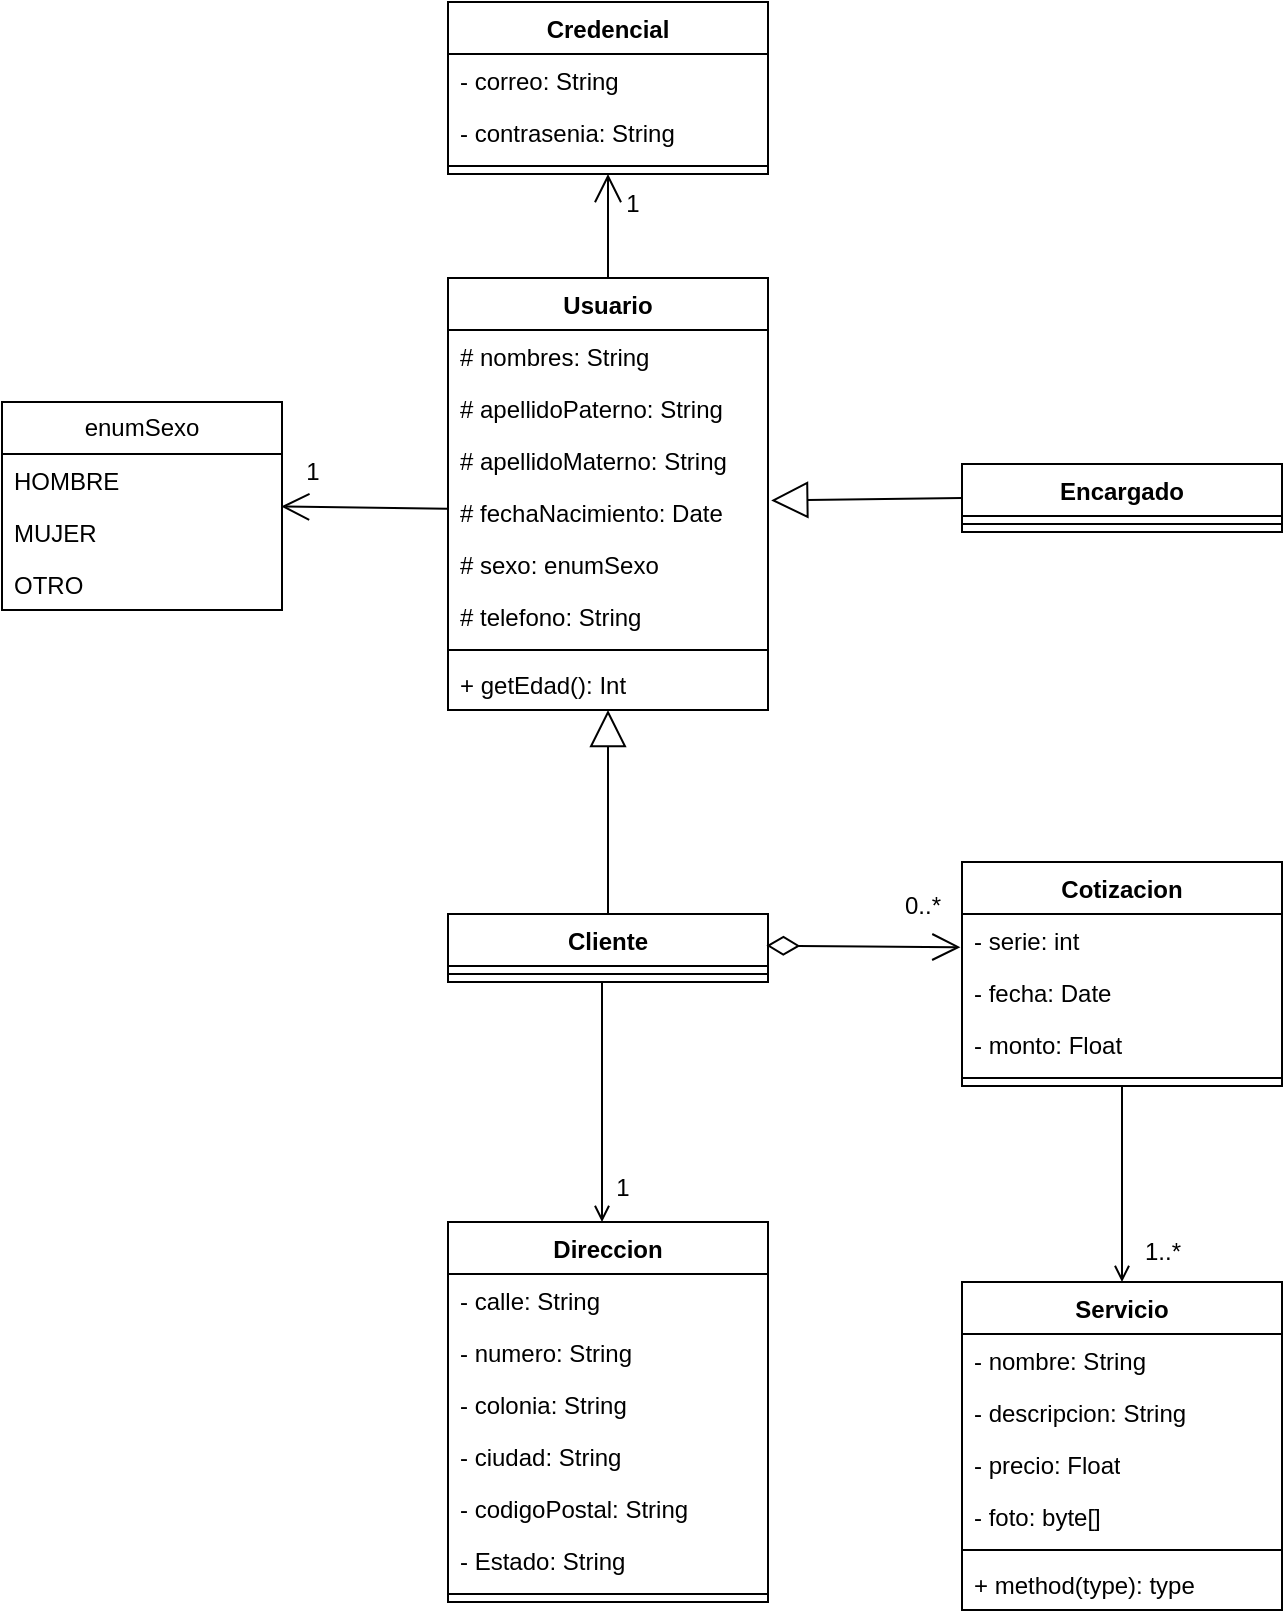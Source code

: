 <mxfile version="24.4.6" type="device" pages="2">
  <diagram name="Diagrama de Clases" id="v7sMq-Pb32Zn0N5tXvmw">
    <mxGraphModel dx="768" dy="454" grid="1" gridSize="10" guides="1" tooltips="1" connect="1" arrows="1" fold="1" page="1" pageScale="1" pageWidth="827" pageHeight="1169" math="0" shadow="0">
      <root>
        <mxCell id="0" />
        <mxCell id="1" parent="0" />
        <mxCell id="QnqvmEOHW77dUtJAw0-s-19" value="Cliente" style="swimlane;fontStyle=1;align=center;verticalAlign=top;childLayout=stackLayout;horizontal=1;startSize=26;horizontalStack=0;resizeParent=1;resizeParentMax=0;resizeLast=0;collapsible=1;marginBottom=0;whiteSpace=wrap;html=1;" parent="1" vertex="1">
          <mxGeometry x="293" y="586" width="160" height="34" as="geometry" />
        </mxCell>
        <mxCell id="QnqvmEOHW77dUtJAw0-s-21" value="" style="line;strokeWidth=1;fillColor=none;align=left;verticalAlign=middle;spacingTop=-1;spacingLeft=3;spacingRight=3;rotatable=0;labelPosition=right;points=[];portConstraint=eastwest;strokeColor=inherit;" parent="QnqvmEOHW77dUtJAw0-s-19" vertex="1">
          <mxGeometry y="26" width="160" height="8" as="geometry" />
        </mxCell>
        <mxCell id="QnqvmEOHW77dUtJAw0-s-33" style="edgeStyle=orthogonalEdgeStyle;rounded=0;orthogonalLoop=1;jettySize=auto;html=1;endArrow=open;endFill=0;" parent="1" source="QnqvmEOHW77dUtJAw0-s-23" target="QnqvmEOHW77dUtJAw0-s-27" edge="1">
          <mxGeometry relative="1" as="geometry" />
        </mxCell>
        <mxCell id="QnqvmEOHW77dUtJAw0-s-23" value="Cotizacion" style="swimlane;fontStyle=1;align=center;verticalAlign=top;childLayout=stackLayout;horizontal=1;startSize=26;horizontalStack=0;resizeParent=1;resizeParentMax=0;resizeLast=0;collapsible=1;marginBottom=0;whiteSpace=wrap;html=1;" parent="1" vertex="1">
          <mxGeometry x="550" y="560" width="160" height="112" as="geometry" />
        </mxCell>
        <mxCell id="QnqvmEOHW77dUtJAw0-s-24" value="- serie: int" style="text;strokeColor=none;fillColor=none;align=left;verticalAlign=top;spacingLeft=4;spacingRight=4;overflow=hidden;rotatable=0;points=[[0,0.5],[1,0.5]];portConstraint=eastwest;whiteSpace=wrap;html=1;" parent="QnqvmEOHW77dUtJAw0-s-23" vertex="1">
          <mxGeometry y="26" width="160" height="26" as="geometry" />
        </mxCell>
        <mxCell id="QnqvmEOHW77dUtJAw0-s-117" value="- fecha: Date" style="text;strokeColor=none;fillColor=none;align=left;verticalAlign=top;spacingLeft=4;spacingRight=4;overflow=hidden;rotatable=0;points=[[0,0.5],[1,0.5]];portConstraint=eastwest;whiteSpace=wrap;html=1;" parent="QnqvmEOHW77dUtJAw0-s-23" vertex="1">
          <mxGeometry y="52" width="160" height="26" as="geometry" />
        </mxCell>
        <mxCell id="QnqvmEOHW77dUtJAw0-s-119" value="- monto: Float" style="text;strokeColor=none;fillColor=none;align=left;verticalAlign=top;spacingLeft=4;spacingRight=4;overflow=hidden;rotatable=0;points=[[0,0.5],[1,0.5]];portConstraint=eastwest;whiteSpace=wrap;html=1;" parent="QnqvmEOHW77dUtJAw0-s-23" vertex="1">
          <mxGeometry y="78" width="160" height="26" as="geometry" />
        </mxCell>
        <mxCell id="QnqvmEOHW77dUtJAw0-s-25" value="" style="line;strokeWidth=1;fillColor=none;align=left;verticalAlign=middle;spacingTop=-1;spacingLeft=3;spacingRight=3;rotatable=0;labelPosition=right;points=[];portConstraint=eastwest;strokeColor=inherit;" parent="QnqvmEOHW77dUtJAw0-s-23" vertex="1">
          <mxGeometry y="104" width="160" height="8" as="geometry" />
        </mxCell>
        <mxCell id="QnqvmEOHW77dUtJAw0-s-27" value="Servicio" style="swimlane;fontStyle=1;align=center;verticalAlign=top;childLayout=stackLayout;horizontal=1;startSize=26;horizontalStack=0;resizeParent=1;resizeParentMax=0;resizeLast=0;collapsible=1;marginBottom=0;whiteSpace=wrap;html=1;" parent="1" vertex="1">
          <mxGeometry x="550" y="770" width="160" height="164" as="geometry" />
        </mxCell>
        <mxCell id="QnqvmEOHW77dUtJAw0-s-28" value="- nombre: String" style="text;strokeColor=none;fillColor=none;align=left;verticalAlign=top;spacingLeft=4;spacingRight=4;overflow=hidden;rotatable=0;points=[[0,0.5],[1,0.5]];portConstraint=eastwest;whiteSpace=wrap;html=1;" parent="QnqvmEOHW77dUtJAw0-s-27" vertex="1">
          <mxGeometry y="26" width="160" height="26" as="geometry" />
        </mxCell>
        <mxCell id="QnqvmEOHW77dUtJAw0-s-112" value="- descripcion: String" style="text;strokeColor=none;fillColor=none;align=left;verticalAlign=top;spacingLeft=4;spacingRight=4;overflow=hidden;rotatable=0;points=[[0,0.5],[1,0.5]];portConstraint=eastwest;whiteSpace=wrap;html=1;" parent="QnqvmEOHW77dUtJAw0-s-27" vertex="1">
          <mxGeometry y="52" width="160" height="26" as="geometry" />
        </mxCell>
        <mxCell id="QnqvmEOHW77dUtJAw0-s-113" value="- precio: Float" style="text;strokeColor=none;fillColor=none;align=left;verticalAlign=top;spacingLeft=4;spacingRight=4;overflow=hidden;rotatable=0;points=[[0,0.5],[1,0.5]];portConstraint=eastwest;whiteSpace=wrap;html=1;" parent="QnqvmEOHW77dUtJAw0-s-27" vertex="1">
          <mxGeometry y="78" width="160" height="26" as="geometry" />
        </mxCell>
        <mxCell id="QnqvmEOHW77dUtJAw0-s-114" value="- foto: byte[]" style="text;strokeColor=none;fillColor=none;align=left;verticalAlign=top;spacingLeft=4;spacingRight=4;overflow=hidden;rotatable=0;points=[[0,0.5],[1,0.5]];portConstraint=eastwest;whiteSpace=wrap;html=1;" parent="QnqvmEOHW77dUtJAw0-s-27" vertex="1">
          <mxGeometry y="104" width="160" height="26" as="geometry" />
        </mxCell>
        <mxCell id="QnqvmEOHW77dUtJAw0-s-29" value="" style="line;strokeWidth=1;fillColor=none;align=left;verticalAlign=middle;spacingTop=-1;spacingLeft=3;spacingRight=3;rotatable=0;labelPosition=right;points=[];portConstraint=eastwest;strokeColor=inherit;" parent="QnqvmEOHW77dUtJAw0-s-27" vertex="1">
          <mxGeometry y="130" width="160" height="8" as="geometry" />
        </mxCell>
        <mxCell id="QnqvmEOHW77dUtJAw0-s-30" value="+ method(type): type" style="text;strokeColor=none;fillColor=none;align=left;verticalAlign=top;spacingLeft=4;spacingRight=4;overflow=hidden;rotatable=0;points=[[0,0.5],[1,0.5]];portConstraint=eastwest;whiteSpace=wrap;html=1;" parent="QnqvmEOHW77dUtJAw0-s-27" vertex="1">
          <mxGeometry y="138" width="160" height="26" as="geometry" />
        </mxCell>
        <mxCell id="QnqvmEOHW77dUtJAw0-s-32" value="" style="endArrow=open;html=1;endSize=12;startArrow=diamondThin;startSize=14;startFill=0;edgeStyle=orthogonalEdgeStyle;align=left;verticalAlign=bottom;rounded=0;exitX=0.995;exitY=0.608;exitDx=0;exitDy=0;exitPerimeter=0;entryX=-0.005;entryY=0.638;entryDx=0;entryDy=0;entryPerimeter=0;" parent="1" target="QnqvmEOHW77dUtJAw0-s-24" edge="1">
          <mxGeometry x="-1" y="3" relative="1" as="geometry">
            <mxPoint x="452.2" y="601.808" as="sourcePoint" />
            <mxPoint x="590" y="602.71" as="targetPoint" />
          </mxGeometry>
        </mxCell>
        <mxCell id="QnqvmEOHW77dUtJAw0-s-34" value="0..*" style="text;html=1;align=center;verticalAlign=middle;resizable=0;points=[];autosize=1;strokeColor=none;fillColor=none;" parent="1" vertex="1">
          <mxGeometry x="510" y="567" width="40" height="30" as="geometry" />
        </mxCell>
        <mxCell id="QnqvmEOHW77dUtJAw0-s-35" value="1..*" style="text;html=1;align=center;verticalAlign=middle;resizable=0;points=[];autosize=1;strokeColor=none;fillColor=none;" parent="1" vertex="1">
          <mxGeometry x="630" y="740" width="40" height="30" as="geometry" />
        </mxCell>
        <mxCell id="QnqvmEOHW77dUtJAw0-s-62" value="Usuario" style="swimlane;fontStyle=1;align=center;verticalAlign=top;childLayout=stackLayout;horizontal=1;startSize=26;horizontalStack=0;resizeParent=1;resizeParentMax=0;resizeLast=0;collapsible=1;marginBottom=0;whiteSpace=wrap;html=1;" parent="1" vertex="1">
          <mxGeometry x="293" y="268" width="160" height="216" as="geometry" />
        </mxCell>
        <mxCell id="QnqvmEOHW77dUtJAw0-s-63" value="# nombres: String" style="text;strokeColor=none;fillColor=none;align=left;verticalAlign=top;spacingLeft=4;spacingRight=4;overflow=hidden;rotatable=0;points=[[0,0.5],[1,0.5]];portConstraint=eastwest;whiteSpace=wrap;html=1;" parent="QnqvmEOHW77dUtJAw0-s-62" vertex="1">
          <mxGeometry y="26" width="160" height="26" as="geometry" />
        </mxCell>
        <mxCell id="QnqvmEOHW77dUtJAw0-s-64" value="# apellidoPaterno: String" style="text;strokeColor=none;fillColor=none;align=left;verticalAlign=top;spacingLeft=4;spacingRight=4;overflow=hidden;rotatable=0;points=[[0,0.5],[1,0.5]];portConstraint=eastwest;whiteSpace=wrap;html=1;" parent="QnqvmEOHW77dUtJAw0-s-62" vertex="1">
          <mxGeometry y="52" width="160" height="26" as="geometry" />
        </mxCell>
        <mxCell id="QnqvmEOHW77dUtJAw0-s-65" value="# apellidoMaterno: String" style="text;strokeColor=none;fillColor=none;align=left;verticalAlign=top;spacingLeft=4;spacingRight=4;overflow=hidden;rotatable=0;points=[[0,0.5],[1,0.5]];portConstraint=eastwest;whiteSpace=wrap;html=1;" parent="QnqvmEOHW77dUtJAw0-s-62" vertex="1">
          <mxGeometry y="78" width="160" height="26" as="geometry" />
        </mxCell>
        <mxCell id="QnqvmEOHW77dUtJAw0-s-66" value="# fechaNacimiento: Date" style="text;strokeColor=none;fillColor=none;align=left;verticalAlign=top;spacingLeft=4;spacingRight=4;overflow=hidden;rotatable=0;points=[[0,0.5],[1,0.5]];portConstraint=eastwest;whiteSpace=wrap;html=1;" parent="QnqvmEOHW77dUtJAw0-s-62" vertex="1">
          <mxGeometry y="104" width="160" height="26" as="geometry" />
        </mxCell>
        <mxCell id="QnqvmEOHW77dUtJAw0-s-67" value="# sexo: enumSexo" style="text;strokeColor=none;fillColor=none;align=left;verticalAlign=top;spacingLeft=4;spacingRight=4;overflow=hidden;rotatable=0;points=[[0,0.5],[1,0.5]];portConstraint=eastwest;whiteSpace=wrap;html=1;" parent="QnqvmEOHW77dUtJAw0-s-62" vertex="1">
          <mxGeometry y="130" width="160" height="26" as="geometry" />
        </mxCell>
        <mxCell id="QnqvmEOHW77dUtJAw0-s-68" value="# telefono: String" style="text;strokeColor=none;fillColor=none;align=left;verticalAlign=top;spacingLeft=4;spacingRight=4;overflow=hidden;rotatable=0;points=[[0,0.5],[1,0.5]];portConstraint=eastwest;whiteSpace=wrap;html=1;" parent="QnqvmEOHW77dUtJAw0-s-62" vertex="1">
          <mxGeometry y="156" width="160" height="26" as="geometry" />
        </mxCell>
        <mxCell id="QnqvmEOHW77dUtJAw0-s-69" value="" style="line;strokeWidth=1;fillColor=none;align=left;verticalAlign=middle;spacingTop=-1;spacingLeft=3;spacingRight=3;rotatable=0;labelPosition=right;points=[];portConstraint=eastwest;strokeColor=inherit;" parent="QnqvmEOHW77dUtJAw0-s-62" vertex="1">
          <mxGeometry y="182" width="160" height="8" as="geometry" />
        </mxCell>
        <mxCell id="QnqvmEOHW77dUtJAw0-s-70" value="+ getEdad(): Int" style="text;strokeColor=none;fillColor=none;align=left;verticalAlign=top;spacingLeft=4;spacingRight=4;overflow=hidden;rotatable=0;points=[[0,0.5],[1,0.5]];portConstraint=eastwest;whiteSpace=wrap;html=1;" parent="QnqvmEOHW77dUtJAw0-s-62" vertex="1">
          <mxGeometry y="190" width="160" height="26" as="geometry" />
        </mxCell>
        <mxCell id="QnqvmEOHW77dUtJAw0-s-71" value="enumSexo" style="swimlane;fontStyle=0;childLayout=stackLayout;horizontal=1;startSize=26;fillColor=none;horizontalStack=0;resizeParent=1;resizeParentMax=0;resizeLast=0;collapsible=1;marginBottom=0;whiteSpace=wrap;html=1;" parent="1" vertex="1">
          <mxGeometry x="70" y="330" width="140" height="104" as="geometry" />
        </mxCell>
        <mxCell id="QnqvmEOHW77dUtJAw0-s-72" value="HOMBRE" style="text;strokeColor=none;fillColor=none;align=left;verticalAlign=top;spacingLeft=4;spacingRight=4;overflow=hidden;rotatable=0;points=[[0,0.5],[1,0.5]];portConstraint=eastwest;whiteSpace=wrap;html=1;" parent="QnqvmEOHW77dUtJAw0-s-71" vertex="1">
          <mxGeometry y="26" width="140" height="26" as="geometry" />
        </mxCell>
        <mxCell id="QnqvmEOHW77dUtJAw0-s-73" value="MUJER" style="text;strokeColor=none;fillColor=none;align=left;verticalAlign=top;spacingLeft=4;spacingRight=4;overflow=hidden;rotatable=0;points=[[0,0.5],[1,0.5]];portConstraint=eastwest;whiteSpace=wrap;html=1;" parent="QnqvmEOHW77dUtJAw0-s-71" vertex="1">
          <mxGeometry y="52" width="140" height="26" as="geometry" />
        </mxCell>
        <mxCell id="QnqvmEOHW77dUtJAw0-s-74" value="OTRO" style="text;strokeColor=none;fillColor=none;align=left;verticalAlign=top;spacingLeft=4;spacingRight=4;overflow=hidden;rotatable=0;points=[[0,0.5],[1,0.5]];portConstraint=eastwest;whiteSpace=wrap;html=1;" parent="QnqvmEOHW77dUtJAw0-s-71" vertex="1">
          <mxGeometry y="78" width="140" height="26" as="geometry" />
        </mxCell>
        <mxCell id="QnqvmEOHW77dUtJAw0-s-75" value="" style="endArrow=open;endFill=1;endSize=12;html=1;rounded=0;exitX=-0.002;exitY=0.438;exitDx=0;exitDy=0;exitPerimeter=0;entryX=0.997;entryY=1.009;entryDx=0;entryDy=0;entryPerimeter=0;" parent="1" source="QnqvmEOHW77dUtJAw0-s-66" target="QnqvmEOHW77dUtJAw0-s-72" edge="1">
          <mxGeometry width="160" relative="1" as="geometry">
            <mxPoint x="250" y="418" as="sourcePoint" />
            <mxPoint x="230" y="390.203" as="targetPoint" />
          </mxGeometry>
        </mxCell>
        <mxCell id="QnqvmEOHW77dUtJAw0-s-76" value="1" style="text;html=1;align=center;verticalAlign=middle;resizable=0;points=[];autosize=1;strokeColor=none;fillColor=none;rotation=0;" parent="1" vertex="1">
          <mxGeometry x="210" y="350" width="30" height="30" as="geometry" />
        </mxCell>
        <mxCell id="QnqvmEOHW77dUtJAw0-s-77" value="Credencial" style="swimlane;fontStyle=1;align=center;verticalAlign=top;childLayout=stackLayout;horizontal=1;startSize=26;horizontalStack=0;resizeParent=1;resizeParentMax=0;resizeLast=0;collapsible=1;marginBottom=0;whiteSpace=wrap;html=1;" parent="1" vertex="1">
          <mxGeometry x="293" y="130" width="160" height="86" as="geometry" />
        </mxCell>
        <mxCell id="QnqvmEOHW77dUtJAw0-s-78" value="- correo: String" style="text;strokeColor=none;fillColor=none;align=left;verticalAlign=top;spacingLeft=4;spacingRight=4;overflow=hidden;rotatable=0;points=[[0,0.5],[1,0.5]];portConstraint=eastwest;whiteSpace=wrap;html=1;" parent="QnqvmEOHW77dUtJAw0-s-77" vertex="1">
          <mxGeometry y="26" width="160" height="26" as="geometry" />
        </mxCell>
        <mxCell id="QnqvmEOHW77dUtJAw0-s-79" value="- contrasenia: String" style="text;strokeColor=none;fillColor=none;align=left;verticalAlign=top;spacingLeft=4;spacingRight=4;overflow=hidden;rotatable=0;points=[[0,0.5],[1,0.5]];portConstraint=eastwest;whiteSpace=wrap;html=1;" parent="QnqvmEOHW77dUtJAw0-s-77" vertex="1">
          <mxGeometry y="52" width="160" height="26" as="geometry" />
        </mxCell>
        <mxCell id="QnqvmEOHW77dUtJAw0-s-80" value="" style="line;strokeWidth=1;fillColor=none;align=left;verticalAlign=middle;spacingTop=-1;spacingLeft=3;spacingRight=3;rotatable=0;labelPosition=right;points=[];portConstraint=eastwest;strokeColor=inherit;" parent="QnqvmEOHW77dUtJAw0-s-77" vertex="1">
          <mxGeometry y="78" width="160" height="8" as="geometry" />
        </mxCell>
        <mxCell id="QnqvmEOHW77dUtJAw0-s-81" value="" style="endArrow=open;endFill=1;endSize=12;html=1;rounded=0;exitX=0.5;exitY=0;exitDx=0;exitDy=0;entryX=0.5;entryY=1;entryDx=0;entryDy=0;" parent="1" source="QnqvmEOHW77dUtJAw0-s-62" target="QnqvmEOHW77dUtJAw0-s-77" edge="1">
          <mxGeometry width="160" relative="1" as="geometry">
            <mxPoint x="373" y="288" as="sourcePoint" />
            <mxPoint x="170" y="419" as="targetPoint" />
          </mxGeometry>
        </mxCell>
        <mxCell id="QnqvmEOHW77dUtJAw0-s-82" value="1" style="text;html=1;align=center;verticalAlign=middle;resizable=0;points=[];autosize=1;strokeColor=none;fillColor=none;" parent="1" vertex="1">
          <mxGeometry x="370" y="216" width="30" height="30" as="geometry" />
        </mxCell>
        <mxCell id="QnqvmEOHW77dUtJAw0-s-84" value="" style="endArrow=block;endSize=16;endFill=0;html=1;rounded=0;exitX=0.5;exitY=0;exitDx=0;exitDy=0;" parent="1" source="QnqvmEOHW77dUtJAw0-s-19" target="QnqvmEOHW77dUtJAw0-s-70" edge="1">
          <mxGeometry width="160" relative="1" as="geometry">
            <mxPoint x="470" y="430" as="sourcePoint" />
            <mxPoint x="630" y="430" as="targetPoint" />
          </mxGeometry>
        </mxCell>
        <mxCell id="QnqvmEOHW77dUtJAw0-s-85" value="Encargado" style="swimlane;fontStyle=1;align=center;verticalAlign=top;childLayout=stackLayout;horizontal=1;startSize=26;horizontalStack=0;resizeParent=1;resizeParentMax=0;resizeLast=0;collapsible=1;marginBottom=0;whiteSpace=wrap;html=1;" parent="1" vertex="1">
          <mxGeometry x="550" y="361" width="160" height="34" as="geometry" />
        </mxCell>
        <mxCell id="QnqvmEOHW77dUtJAw0-s-87" value="" style="line;strokeWidth=1;fillColor=none;align=left;verticalAlign=middle;spacingTop=-1;spacingLeft=3;spacingRight=3;rotatable=0;labelPosition=right;points=[];portConstraint=eastwest;strokeColor=inherit;" parent="QnqvmEOHW77dUtJAw0-s-85" vertex="1">
          <mxGeometry y="26" width="160" height="8" as="geometry" />
        </mxCell>
        <mxCell id="QnqvmEOHW77dUtJAw0-s-89" value="" style="endArrow=block;endSize=16;endFill=0;html=1;rounded=0;entryX=1.01;entryY=0.277;entryDx=0;entryDy=0;entryPerimeter=0;exitX=0;exitY=0.5;exitDx=0;exitDy=0;" parent="1" source="QnqvmEOHW77dUtJAw0-s-85" target="QnqvmEOHW77dUtJAw0-s-66" edge="1">
          <mxGeometry width="160" relative="1" as="geometry">
            <mxPoint x="599" y="385" as="sourcePoint" />
            <mxPoint x="540" y="324" as="targetPoint" />
          </mxGeometry>
        </mxCell>
        <mxCell id="QnqvmEOHW77dUtJAw0-s-97" value="Direccion" style="swimlane;fontStyle=1;align=center;verticalAlign=top;childLayout=stackLayout;horizontal=1;startSize=26;horizontalStack=0;resizeParent=1;resizeParentMax=0;resizeLast=0;collapsible=1;marginBottom=0;whiteSpace=wrap;html=1;" parent="1" vertex="1">
          <mxGeometry x="293" y="740" width="160" height="190" as="geometry" />
        </mxCell>
        <mxCell id="QnqvmEOHW77dUtJAw0-s-98" value="- calle: String" style="text;strokeColor=none;fillColor=none;align=left;verticalAlign=top;spacingLeft=4;spacingRight=4;overflow=hidden;rotatable=0;points=[[0,0.5],[1,0.5]];portConstraint=eastwest;whiteSpace=wrap;html=1;" parent="QnqvmEOHW77dUtJAw0-s-97" vertex="1">
          <mxGeometry y="26" width="160" height="26" as="geometry" />
        </mxCell>
        <mxCell id="QnqvmEOHW77dUtJAw0-s-99" value="- numero: String" style="text;strokeColor=none;fillColor=none;align=left;verticalAlign=top;spacingLeft=4;spacingRight=4;overflow=hidden;rotatable=0;points=[[0,0.5],[1,0.5]];portConstraint=eastwest;whiteSpace=wrap;html=1;" parent="QnqvmEOHW77dUtJAw0-s-97" vertex="1">
          <mxGeometry y="52" width="160" height="26" as="geometry" />
        </mxCell>
        <mxCell id="QnqvmEOHW77dUtJAw0-s-100" value="- colonia: String" style="text;strokeColor=none;fillColor=none;align=left;verticalAlign=top;spacingLeft=4;spacingRight=4;overflow=hidden;rotatable=0;points=[[0,0.5],[1,0.5]];portConstraint=eastwest;whiteSpace=wrap;html=1;" parent="QnqvmEOHW77dUtJAw0-s-97" vertex="1">
          <mxGeometry y="78" width="160" height="26" as="geometry" />
        </mxCell>
        <mxCell id="QnqvmEOHW77dUtJAw0-s-101" value="- ciudad: String" style="text;strokeColor=none;fillColor=none;align=left;verticalAlign=top;spacingLeft=4;spacingRight=4;overflow=hidden;rotatable=0;points=[[0,0.5],[1,0.5]];portConstraint=eastwest;whiteSpace=wrap;html=1;" parent="QnqvmEOHW77dUtJAw0-s-97" vertex="1">
          <mxGeometry y="104" width="160" height="26" as="geometry" />
        </mxCell>
        <mxCell id="QnqvmEOHW77dUtJAw0-s-102" value="- codigoPostal: String" style="text;strokeColor=none;fillColor=none;align=left;verticalAlign=top;spacingLeft=4;spacingRight=4;overflow=hidden;rotatable=0;points=[[0,0.5],[1,0.5]];portConstraint=eastwest;whiteSpace=wrap;html=1;" parent="QnqvmEOHW77dUtJAw0-s-97" vertex="1">
          <mxGeometry y="130" width="160" height="26" as="geometry" />
        </mxCell>
        <mxCell id="QnqvmEOHW77dUtJAw0-s-103" value="- Estado: String" style="text;strokeColor=none;fillColor=none;align=left;verticalAlign=top;spacingLeft=4;spacingRight=4;overflow=hidden;rotatable=0;points=[[0,0.5],[1,0.5]];portConstraint=eastwest;whiteSpace=wrap;html=1;" parent="QnqvmEOHW77dUtJAw0-s-97" vertex="1">
          <mxGeometry y="156" width="160" height="26" as="geometry" />
        </mxCell>
        <mxCell id="QnqvmEOHW77dUtJAw0-s-104" value="" style="line;strokeWidth=1;fillColor=none;align=left;verticalAlign=middle;spacingTop=-1;spacingLeft=3;spacingRight=3;rotatable=0;labelPosition=right;points=[];portConstraint=eastwest;strokeColor=inherit;" parent="QnqvmEOHW77dUtJAw0-s-97" vertex="1">
          <mxGeometry y="182" width="160" height="8" as="geometry" />
        </mxCell>
        <mxCell id="QnqvmEOHW77dUtJAw0-s-110" style="edgeStyle=orthogonalEdgeStyle;rounded=0;orthogonalLoop=1;jettySize=auto;html=1;endArrow=open;endFill=0;" parent="1" edge="1">
          <mxGeometry relative="1" as="geometry">
            <mxPoint x="370" y="620" as="sourcePoint" />
            <mxPoint x="370" y="740" as="targetPoint" />
            <Array as="points">
              <mxPoint x="370" y="740" />
            </Array>
          </mxGeometry>
        </mxCell>
        <mxCell id="QnqvmEOHW77dUtJAw0-s-111" value="1" style="text;html=1;align=center;verticalAlign=middle;resizable=0;points=[];autosize=1;strokeColor=none;fillColor=none;" parent="1" vertex="1">
          <mxGeometry x="365" y="708" width="30" height="30" as="geometry" />
        </mxCell>
      </root>
    </mxGraphModel>
  </diagram>
  <diagram id="yThaOFDfQbOstkzB9tD7" name="Entidad - Relación">
    <mxGraphModel dx="1114" dy="1827" grid="1" gridSize="10" guides="1" tooltips="1" connect="1" arrows="1" fold="1" page="1" pageScale="1" pageWidth="827" pageHeight="1169" math="0" shadow="0">
      <root>
        <mxCell id="0" />
        <mxCell id="1" parent="0" />
        <mxCell id="4HZvZXVTUs4sIZmmTSrU-3" style="edgeStyle=orthogonalEdgeStyle;rounded=0;orthogonalLoop=1;jettySize=auto;html=1;endArrow=none;endFill=0;" parent="1" source="M2evLNna_kBRKPpxU8NN-1" target="4HZvZXVTUs4sIZmmTSrU-2" edge="1">
          <mxGeometry relative="1" as="geometry" />
        </mxCell>
        <mxCell id="4HZvZXVTUs4sIZmmTSrU-9" style="edgeStyle=orthogonalEdgeStyle;rounded=0;orthogonalLoop=1;jettySize=auto;html=1;entryX=0;entryY=0.5;entryDx=0;entryDy=0;endArrow=none;endFill=0;" parent="1" source="M2evLNna_kBRKPpxU8NN-1" target="4HZvZXVTUs4sIZmmTSrU-8" edge="1">
          <mxGeometry relative="1" as="geometry" />
        </mxCell>
        <mxCell id="M2evLNna_kBRKPpxU8NN-1" value="Usuario" style="rounded=0;whiteSpace=wrap;html=1;" parent="1" vertex="1">
          <mxGeometry x="250" y="400" width="120" height="60" as="geometry" />
        </mxCell>
        <mxCell id="M2evLNna_kBRKPpxU8NN-2" value="Direccion" style="rounded=0;whiteSpace=wrap;html=1;" parent="1" vertex="1">
          <mxGeometry x="250" y="100" width="120" height="60" as="geometry" />
        </mxCell>
        <mxCell id="4HZvZXVTUs4sIZmmTSrU-15" style="edgeStyle=orthogonalEdgeStyle;rounded=0;orthogonalLoop=1;jettySize=auto;html=1;entryX=0.5;entryY=1;entryDx=0;entryDy=0;endArrow=none;endFill=0;" parent="1" source="kVt3GdLbvOl3prA_y_CR-1" target="4HZvZXVTUs4sIZmmTSrU-14" edge="1">
          <mxGeometry relative="1" as="geometry" />
        </mxCell>
        <mxCell id="kVt3GdLbvOl3prA_y_CR-1" value="Cotización" style="rounded=0;whiteSpace=wrap;html=1;" parent="1" vertex="1">
          <mxGeometry x="590" y="400" width="120" height="60" as="geometry" />
        </mxCell>
        <mxCell id="4HZvZXVTUs4sIZmmTSrU-22" style="edgeStyle=orthogonalEdgeStyle;rounded=0;orthogonalLoop=1;jettySize=auto;html=1;endArrow=none;endFill=0;" parent="1" source="4HZvZXVTUs4sIZmmTSrU-1" target="4HZvZXVTUs4sIZmmTSrU-21" edge="1">
          <mxGeometry relative="1" as="geometry" />
        </mxCell>
        <mxCell id="4HZvZXVTUs4sIZmmTSrU-1" value="Servicio" style="rounded=0;whiteSpace=wrap;html=1;" parent="1" vertex="1">
          <mxGeometry x="590" y="100" width="120" height="60" as="geometry" />
        </mxCell>
        <mxCell id="4HZvZXVTUs4sIZmmTSrU-4" style="edgeStyle=orthogonalEdgeStyle;rounded=0;orthogonalLoop=1;jettySize=auto;html=1;entryX=0.5;entryY=1;entryDx=0;entryDy=0;endArrow=none;endFill=0;" parent="1" source="4HZvZXVTUs4sIZmmTSrU-2" target="M2evLNna_kBRKPpxU8NN-2" edge="1">
          <mxGeometry relative="1" as="geometry" />
        </mxCell>
        <mxCell id="4HZvZXVTUs4sIZmmTSrU-2" value="" style="rhombus;whiteSpace=wrap;html=1;" parent="1" vertex="1">
          <mxGeometry x="270" y="230" width="80" height="80" as="geometry" />
        </mxCell>
        <mxCell id="4HZvZXVTUs4sIZmmTSrU-7" value="1:1" style="text;html=1;align=center;verticalAlign=middle;resizable=0;points=[];autosize=1;strokeColor=none;fillColor=none;" parent="1" vertex="1">
          <mxGeometry x="220" y="255" width="40" height="30" as="geometry" />
        </mxCell>
        <mxCell id="4HZvZXVTUs4sIZmmTSrU-10" style="edgeStyle=orthogonalEdgeStyle;rounded=0;orthogonalLoop=1;jettySize=auto;html=1;endArrow=none;endFill=0;" parent="1" source="4HZvZXVTUs4sIZmmTSrU-8" target="kVt3GdLbvOl3prA_y_CR-1" edge="1">
          <mxGeometry relative="1" as="geometry" />
        </mxCell>
        <mxCell id="4HZvZXVTUs4sIZmmTSrU-8" value="" style="rhombus;whiteSpace=wrap;html=1;" parent="1" vertex="1">
          <mxGeometry x="450" y="390" width="80" height="80" as="geometry" />
        </mxCell>
        <mxCell id="4HZvZXVTUs4sIZmmTSrU-13" value="1:N" style="text;html=1;align=center;verticalAlign=middle;resizable=0;points=[];autosize=1;strokeColor=none;fillColor=none;" parent="1" vertex="1">
          <mxGeometry x="470" y="358" width="40" height="30" as="geometry" />
        </mxCell>
        <mxCell id="4HZvZXVTUs4sIZmmTSrU-16" style="edgeStyle=orthogonalEdgeStyle;rounded=0;orthogonalLoop=1;jettySize=auto;html=1;entryX=0.5;entryY=1;entryDx=0;entryDy=0;endArrow=none;endFill=0;" parent="1" source="4HZvZXVTUs4sIZmmTSrU-14" target="4HZvZXVTUs4sIZmmTSrU-1" edge="1">
          <mxGeometry relative="1" as="geometry" />
        </mxCell>
        <mxCell id="oLNnFyaxTFA75iuC4IhG-2" style="rounded=0;orthogonalLoop=1;jettySize=auto;html=1;entryX=0;entryY=0.5;entryDx=0;entryDy=0;endArrow=none;endFill=0;" parent="1" source="4HZvZXVTUs4sIZmmTSrU-14" target="oLNnFyaxTFA75iuC4IhG-1" edge="1">
          <mxGeometry relative="1" as="geometry" />
        </mxCell>
        <mxCell id="oLNnFyaxTFA75iuC4IhG-4" style="rounded=0;orthogonalLoop=1;jettySize=auto;html=1;endArrow=none;endFill=0;" parent="1" source="4HZvZXVTUs4sIZmmTSrU-14" target="oLNnFyaxTFA75iuC4IhG-3" edge="1">
          <mxGeometry relative="1" as="geometry" />
        </mxCell>
        <mxCell id="ezhSujIIHDOcwiJD1JDz-4" style="edgeStyle=orthogonalEdgeStyle;rounded=0;orthogonalLoop=1;jettySize=auto;html=1;" edge="1" parent="1" source="4HZvZXVTUs4sIZmmTSrU-14" target="ezhSujIIHDOcwiJD1JDz-3">
          <mxGeometry relative="1" as="geometry" />
        </mxCell>
        <mxCell id="4HZvZXVTUs4sIZmmTSrU-14" value="" style="rhombus;whiteSpace=wrap;html=1;" parent="1" vertex="1">
          <mxGeometry x="610" y="230" width="80" height="80" as="geometry" />
        </mxCell>
        <mxCell id="4HZvZXVTUs4sIZmmTSrU-19" value="N:M" style="text;html=1;align=center;verticalAlign=middle;resizable=0;points=[];autosize=1;strokeColor=none;fillColor=none;" parent="1" vertex="1">
          <mxGeometry x="560" y="255" width="50" height="30" as="geometry" />
        </mxCell>
        <mxCell id="4HZvZXVTUs4sIZmmTSrU-28" style="edgeStyle=orthogonalEdgeStyle;rounded=0;orthogonalLoop=1;jettySize=auto;html=1;entryX=0.5;entryY=1;entryDx=0;entryDy=0;endArrow=none;endFill=0;" parent="1" source="4HZvZXVTUs4sIZmmTSrU-20" target="4HZvZXVTUs4sIZmmTSrU-27" edge="1">
          <mxGeometry relative="1" as="geometry" />
        </mxCell>
        <mxCell id="4HZvZXVTUs4sIZmmTSrU-20" value="Foto" style="rounded=0;whiteSpace=wrap;html=1;" parent="1" vertex="1">
          <mxGeometry x="590" y="-260" width="120" height="60" as="geometry" />
        </mxCell>
        <mxCell id="4HZvZXVTUs4sIZmmTSrU-23" style="edgeStyle=orthogonalEdgeStyle;rounded=0;orthogonalLoop=1;jettySize=auto;html=1;endArrow=none;endFill=0;" parent="1" source="4HZvZXVTUs4sIZmmTSrU-21" target="4HZvZXVTUs4sIZmmTSrU-20" edge="1">
          <mxGeometry relative="1" as="geometry" />
        </mxCell>
        <mxCell id="4HZvZXVTUs4sIZmmTSrU-21" value="" style="rhombus;whiteSpace=wrap;html=1;" parent="1" vertex="1">
          <mxGeometry x="610" y="-90" width="80" height="80" as="geometry" />
        </mxCell>
        <mxCell id="4HZvZXVTUs4sIZmmTSrU-26" value="1:N" style="text;html=1;align=center;verticalAlign=middle;resizable=0;points=[];autosize=1;strokeColor=none;fillColor=none;" parent="1" vertex="1">
          <mxGeometry x="690" y="-65" width="40" height="30" as="geometry" />
        </mxCell>
        <mxCell id="4HZvZXVTUs4sIZmmTSrU-27" value="URL" style="ellipse;whiteSpace=wrap;html=1;" parent="1" vertex="1">
          <mxGeometry x="605" y="-370" width="90" height="60" as="geometry" />
        </mxCell>
        <mxCell id="oLNnFyaxTFA75iuC4IhG-1" value="Cantidad" style="ellipse;whiteSpace=wrap;html=1;" parent="1" vertex="1">
          <mxGeometry x="750" y="180" width="90" height="60" as="geometry" />
        </mxCell>
        <mxCell id="oLNnFyaxTFA75iuC4IhG-3" value="subTotal" style="ellipse;whiteSpace=wrap;html=1;" parent="1" vertex="1">
          <mxGeometry x="760" y="310" width="90" height="60" as="geometry" />
        </mxCell>
        <mxCell id="ezhSujIIHDOcwiJD1JDz-3" value="" style="rhombus;whiteSpace=wrap;html=1;" vertex="1" parent="1">
          <mxGeometry x="910" y="230" width="80" height="80" as="geometry" />
        </mxCell>
      </root>
    </mxGraphModel>
  </diagram>
</mxfile>
